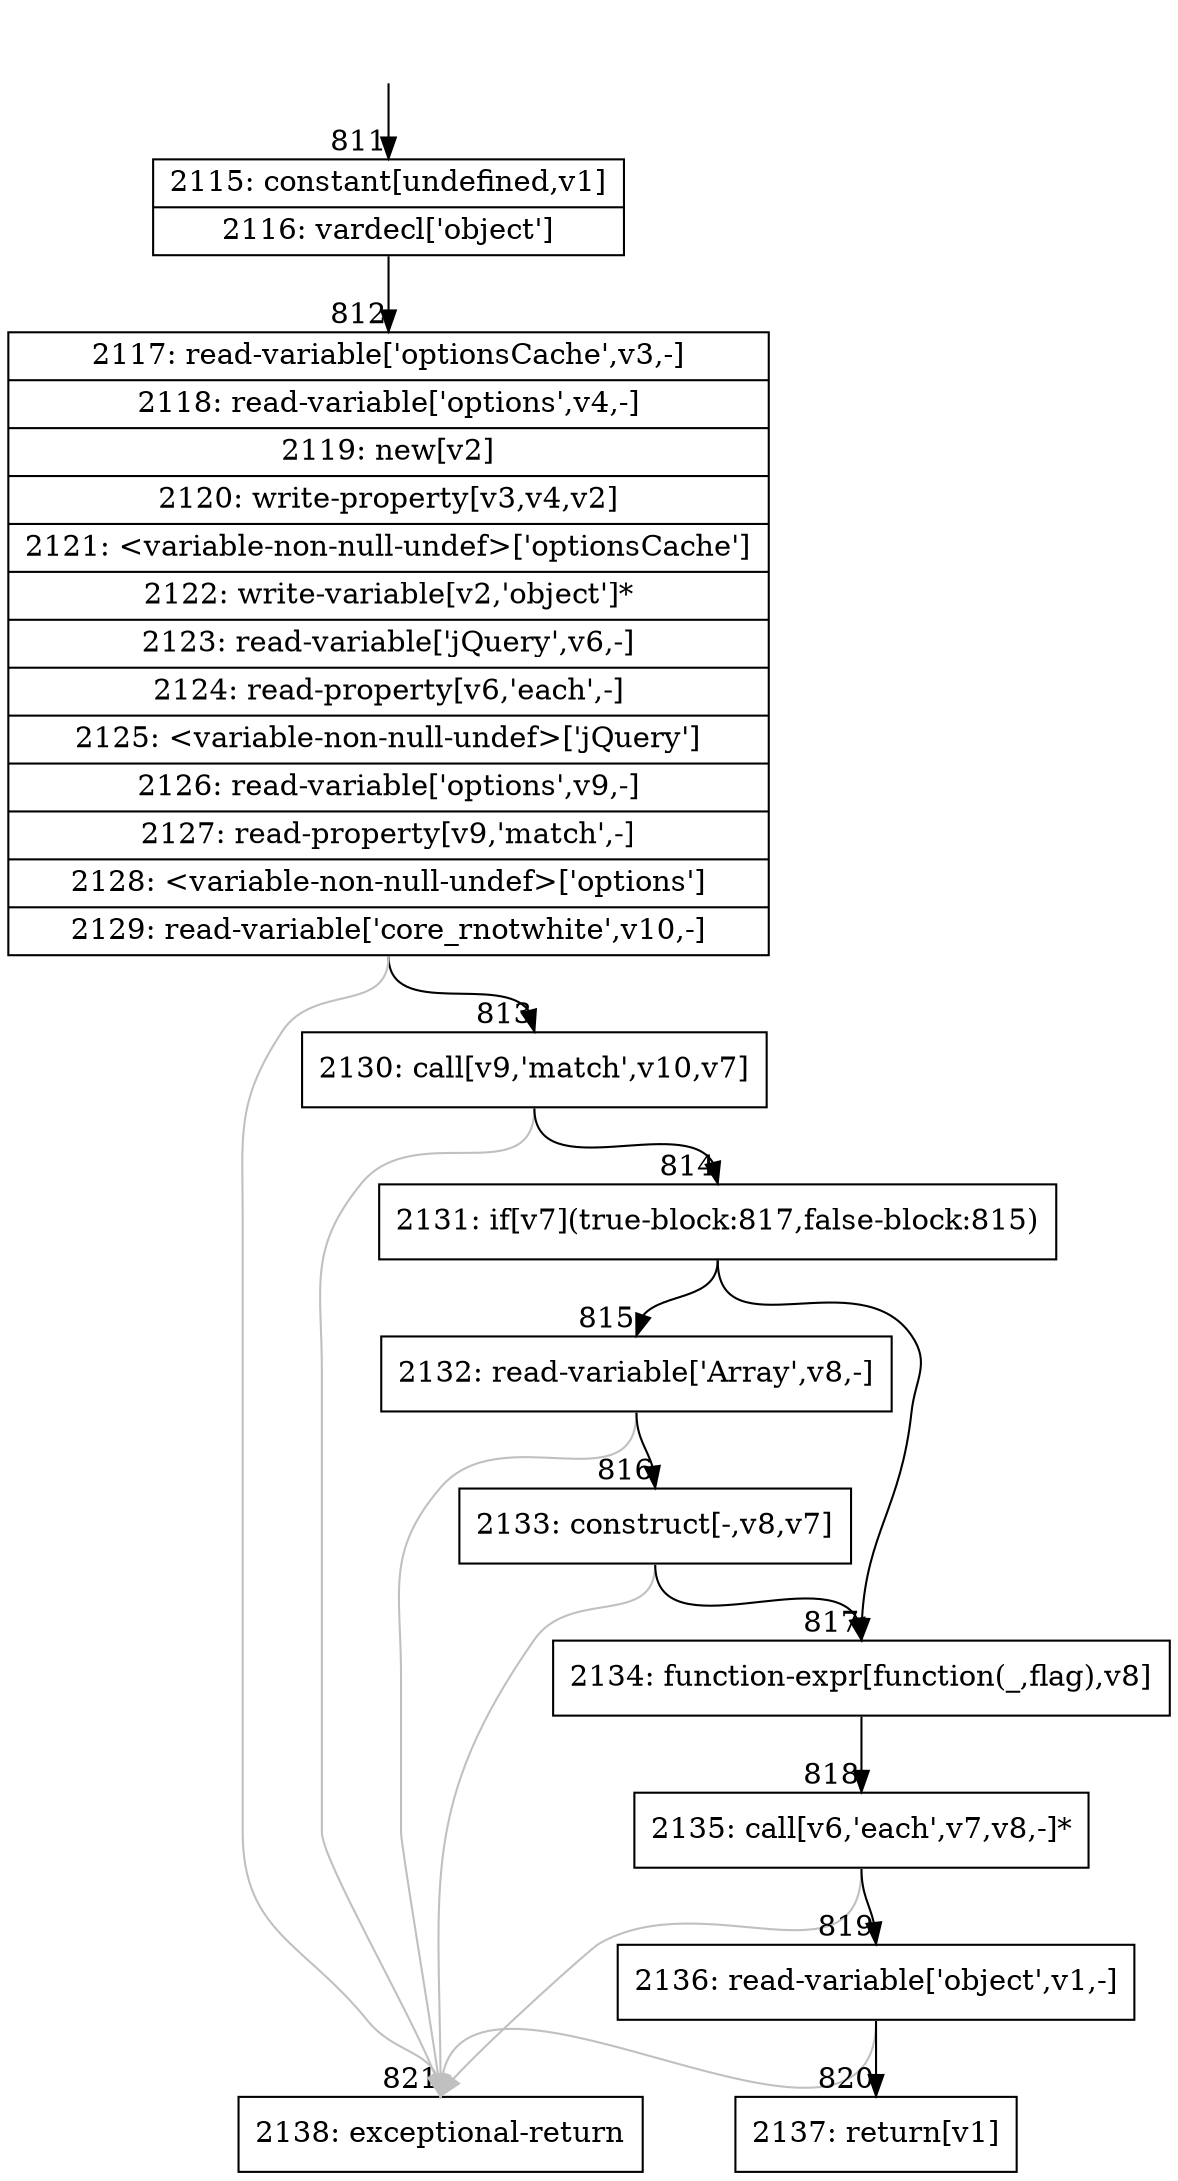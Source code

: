 digraph {
rankdir="TD"
BB_entry57[shape=none,label=""];
BB_entry57 -> BB811 [tailport=s, headport=n, headlabel="    811"]
BB811 [shape=record label="{2115: constant[undefined,v1]|2116: vardecl['object']}" ] 
BB811 -> BB812 [tailport=s, headport=n, headlabel="      812"]
BB812 [shape=record label="{2117: read-variable['optionsCache',v3,-]|2118: read-variable['options',v4,-]|2119: new[v2]|2120: write-property[v3,v4,v2]|2121: \<variable-non-null-undef\>['optionsCache']|2122: write-variable[v2,'object']*|2123: read-variable['jQuery',v6,-]|2124: read-property[v6,'each',-]|2125: \<variable-non-null-undef\>['jQuery']|2126: read-variable['options',v9,-]|2127: read-property[v9,'match',-]|2128: \<variable-non-null-undef\>['options']|2129: read-variable['core_rnotwhite',v10,-]}" ] 
BB812 -> BB813 [tailport=s, headport=n, headlabel="      813"]
BB812 -> BB821 [tailport=s, headport=n, color=gray, headlabel="      821"]
BB813 [shape=record label="{2130: call[v9,'match',v10,v7]}" ] 
BB813 -> BB814 [tailport=s, headport=n, headlabel="      814"]
BB813 -> BB821 [tailport=s, headport=n, color=gray]
BB814 [shape=record label="{2131: if[v7](true-block:817,false-block:815)}" ] 
BB814 -> BB817 [tailport=s, headport=n, headlabel="      817"]
BB814 -> BB815 [tailport=s, headport=n, headlabel="      815"]
BB815 [shape=record label="{2132: read-variable['Array',v8,-]}" ] 
BB815 -> BB816 [tailport=s, headport=n, headlabel="      816"]
BB815 -> BB821 [tailport=s, headport=n, color=gray]
BB816 [shape=record label="{2133: construct[-,v8,v7]}" ] 
BB816 -> BB817 [tailport=s, headport=n]
BB816 -> BB821 [tailport=s, headport=n, color=gray]
BB817 [shape=record label="{2134: function-expr[function(_,flag),v8]}" ] 
BB817 -> BB818 [tailport=s, headport=n, headlabel="      818"]
BB818 [shape=record label="{2135: call[v6,'each',v7,v8,-]*}" ] 
BB818 -> BB819 [tailport=s, headport=n, headlabel="      819"]
BB818 -> BB821 [tailport=s, headport=n, color=gray]
BB819 [shape=record label="{2136: read-variable['object',v1,-]}" ] 
BB819 -> BB820 [tailport=s, headport=n, headlabel="      820"]
BB819 -> BB821 [tailport=s, headport=n, color=gray]
BB820 [shape=record label="{2137: return[v1]}" ] 
BB821 [shape=record label="{2138: exceptional-return}" ] 
}
